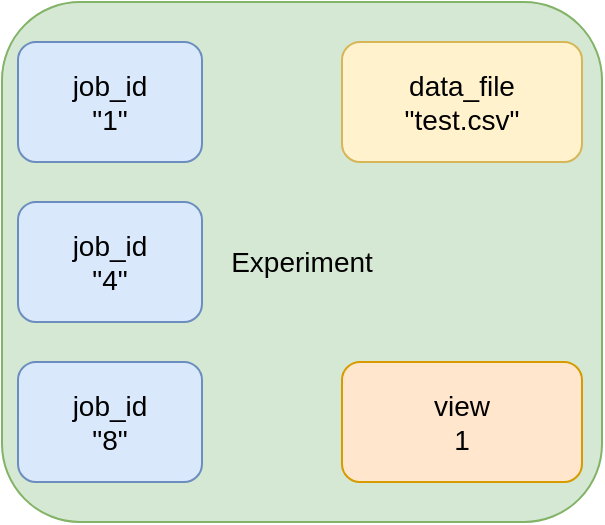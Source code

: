 <mxfile version="10.7.7" type="device"><diagram id="uUxd4rp221G9gAJUHK9e" name="Page-1"><mxGraphModel dx="1116" dy="632" grid="1" gridSize="10" guides="1" tooltips="1" connect="1" arrows="1" fold="1" page="1" pageScale="1" pageWidth="827" pageHeight="1169" math="0" shadow="0"><root><mxCell id="0"/><mxCell id="1" parent="0"/><mxCell id="rw2srLwWrZB5MKGxQluj-1" value="Experiment" style="rounded=1;whiteSpace=wrap;html=1;fontSize=14;fillColor=#d5e8d4;strokeColor=#82b366;" vertex="1" parent="1"><mxGeometry x="250" y="480" width="300" height="260" as="geometry"/></mxCell><mxCell id="rw2srLwWrZB5MKGxQluj-2" value="&lt;div style=&quot;font-size: 14px&quot;&gt;job_id&lt;/div&gt;&lt;div style=&quot;font-size: 14px&quot;&gt;&quot;1&quot;&lt;br style=&quot;font-size: 14px&quot;&gt;&lt;/div&gt;" style="rounded=1;whiteSpace=wrap;html=1;fontSize=14;fillColor=#dae8fc;strokeColor=#6c8ebf;" vertex="1" parent="1"><mxGeometry x="258" y="500" width="92" height="60" as="geometry"/></mxCell><mxCell id="rw2srLwWrZB5MKGxQluj-3" value="&lt;div style=&quot;font-size: 14px&quot;&gt;job_id&lt;/div&gt;&lt;div style=&quot;font-size: 14px&quot;&gt;&quot;4&quot;&lt;br style=&quot;font-size: 14px&quot;&gt;&lt;/div&gt;" style="rounded=1;whiteSpace=wrap;html=1;fontSize=14;fillColor=#dae8fc;strokeColor=#6c8ebf;" vertex="1" parent="1"><mxGeometry x="258" y="580" width="92" height="60" as="geometry"/></mxCell><mxCell id="rw2srLwWrZB5MKGxQluj-4" value="&lt;div style=&quot;font-size: 14px&quot;&gt;job_id&lt;/div&gt;&lt;div style=&quot;font-size: 14px&quot;&gt;&quot;8&quot;&lt;br style=&quot;font-size: 14px&quot;&gt;&lt;/div&gt;" style="rounded=1;whiteSpace=wrap;html=1;fontSize=14;fillColor=#dae8fc;strokeColor=#6c8ebf;" vertex="1" parent="1"><mxGeometry x="258" y="660" width="92" height="60" as="geometry"/></mxCell><mxCell id="rw2srLwWrZB5MKGxQluj-5" value="&lt;div style=&quot;font-size: 14px&quot;&gt;data_file&lt;/div&gt;&lt;div style=&quot;font-size: 14px&quot;&gt;&quot;test.csv&quot;&lt;br style=&quot;font-size: 14px&quot;&gt;&lt;/div&gt;" style="rounded=1;whiteSpace=wrap;html=1;fontSize=14;fillColor=#fff2cc;strokeColor=#d6b656;" vertex="1" parent="1"><mxGeometry x="420" y="500" width="120" height="60" as="geometry"/></mxCell><mxCell id="rw2srLwWrZB5MKGxQluj-8" value="&lt;div style=&quot;font-size: 14px&quot;&gt;view&lt;/div&gt;&lt;div&gt;1&lt;br&gt;&lt;/div&gt;" style="rounded=1;whiteSpace=wrap;html=1;fontSize=14;fillColor=#ffe6cc;strokeColor=#d79b00;" vertex="1" parent="1"><mxGeometry x="420" y="660" width="120" height="60" as="geometry"/></mxCell></root></mxGraphModel></diagram></mxfile>